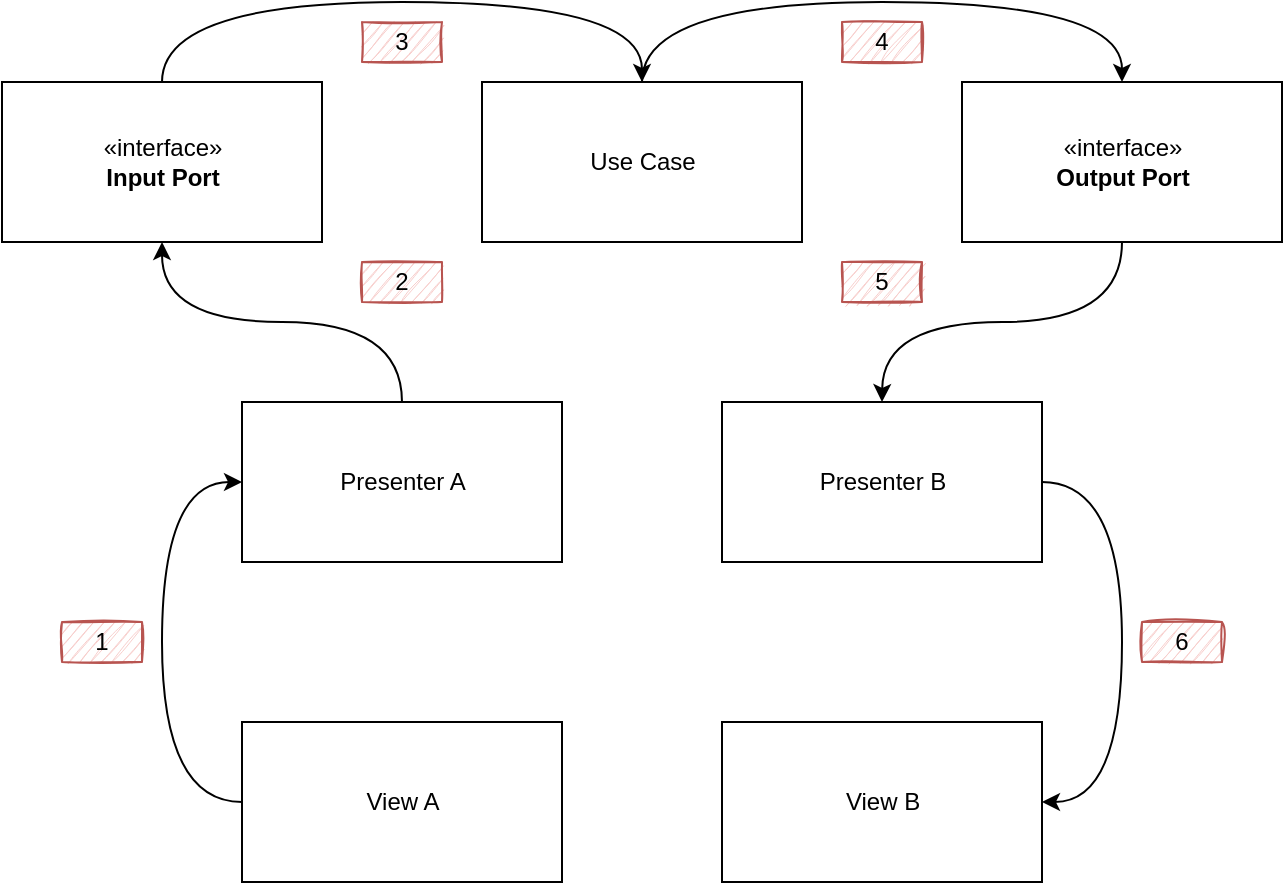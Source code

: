 <mxfile version="14.2.9" type="device"><diagram id="C5RBs43oDa-KdzZeNtuy" name="Page-1"><mxGraphModel dx="946" dy="564" grid="1" gridSize="10" guides="1" tooltips="1" connect="1" arrows="1" fold="1" page="1" pageScale="1" pageWidth="827" pageHeight="1169" math="0" shadow="0"><root><mxCell id="WIyWlLk6GJQsqaUBKTNV-0"/><mxCell id="WIyWlLk6GJQsqaUBKTNV-1" parent="WIyWlLk6GJQsqaUBKTNV-0"/><mxCell id="X7HkJh_s9fM2DifRitQ8-3" value="«interface»&lt;br&gt;&lt;b&gt;Input Port&lt;/b&gt;" style="html=1;" vertex="1" parent="WIyWlLk6GJQsqaUBKTNV-1"><mxGeometry x="40" y="80" width="160" height="80" as="geometry"/></mxCell><mxCell id="X7HkJh_s9fM2DifRitQ8-4" value="Use Case" style="html=1;" vertex="1" parent="WIyWlLk6GJQsqaUBKTNV-1"><mxGeometry x="280" y="80" width="160" height="80" as="geometry"/></mxCell><mxCell id="X7HkJh_s9fM2DifRitQ8-8" value="«interface»&lt;br&gt;&lt;b&gt;Output Port&lt;/b&gt;" style="html=1;" vertex="1" parent="WIyWlLk6GJQsqaUBKTNV-1"><mxGeometry x="520" y="80" width="160" height="80" as="geometry"/></mxCell><mxCell id="X7HkJh_s9fM2DifRitQ8-36" value="1" style="text;html=1;strokeColor=#b85450;align=center;verticalAlign=middle;whiteSpace=wrap;rounded=0;shadow=0;glass=0;sketch=1;fillColor=#f8cecc;" vertex="1" parent="WIyWlLk6GJQsqaUBKTNV-1"><mxGeometry x="70" y="350" width="40" height="20" as="geometry"/></mxCell><mxCell id="X7HkJh_s9fM2DifRitQ8-39" value="2" style="text;html=1;strokeColor=#b85450;fillColor=#f8cecc;align=center;verticalAlign=middle;whiteSpace=wrap;rounded=0;shadow=0;glass=0;sketch=1;" vertex="1" parent="WIyWlLk6GJQsqaUBKTNV-1"><mxGeometry x="220" y="170" width="40" height="20" as="geometry"/></mxCell><mxCell id="X7HkJh_s9fM2DifRitQ8-42" value="3" style="text;html=1;strokeColor=#b85450;fillColor=#f8cecc;align=center;verticalAlign=middle;whiteSpace=wrap;rounded=0;shadow=0;glass=0;sketch=1;" vertex="1" parent="WIyWlLk6GJQsqaUBKTNV-1"><mxGeometry x="220" y="50" width="40" height="20" as="geometry"/></mxCell><mxCell id="X7HkJh_s9fM2DifRitQ8-47" value="4" style="text;html=1;strokeColor=#b85450;fillColor=#f8cecc;align=center;verticalAlign=middle;whiteSpace=wrap;rounded=0;shadow=0;glass=0;sketch=1;" vertex="1" parent="WIyWlLk6GJQsqaUBKTNV-1"><mxGeometry x="460" y="50" width="40" height="20" as="geometry"/></mxCell><mxCell id="X7HkJh_s9fM2DifRitQ8-49" value="" style="endArrow=classic;html=1;entryX=0;entryY=0.5;entryDx=0;entryDy=0;exitX=0;exitY=0.5;exitDx=0;exitDy=0;edgeStyle=orthogonalEdgeStyle;curved=1;" edge="1" parent="WIyWlLk6GJQsqaUBKTNV-1"><mxGeometry width="50" height="50" relative="1" as="geometry"><mxPoint x="160" y="440" as="sourcePoint"/><mxPoint x="160" y="280" as="targetPoint"/><Array as="points"><mxPoint x="120" y="440"/><mxPoint x="120" y="280"/></Array></mxGeometry></mxCell><mxCell id="X7HkJh_s9fM2DifRitQ8-50" value="" style="endArrow=classic;html=1;exitX=0.5;exitY=0;exitDx=0;exitDy=0;entryX=0.5;entryY=1;entryDx=0;entryDy=0;edgeStyle=orthogonalEdgeStyle;curved=1;" edge="1" parent="WIyWlLk6GJQsqaUBKTNV-1" source="X7HkJh_s9fM2DifRitQ8-60" target="X7HkJh_s9fM2DifRitQ8-3"><mxGeometry width="50" height="50" relative="1" as="geometry"><mxPoint x="240" y="240" as="sourcePoint"/><mxPoint x="120" y="220" as="targetPoint"/></mxGeometry></mxCell><mxCell id="X7HkJh_s9fM2DifRitQ8-51" value="" style="endArrow=classic;html=1;exitX=0.5;exitY=0;exitDx=0;exitDy=0;entryX=0.5;entryY=0;entryDx=0;entryDy=0;edgeStyle=orthogonalEdgeStyle;curved=1;" edge="1" parent="WIyWlLk6GJQsqaUBKTNV-1" source="X7HkJh_s9fM2DifRitQ8-3" target="X7HkJh_s9fM2DifRitQ8-4"><mxGeometry width="50" height="50" relative="1" as="geometry"><mxPoint x="470" y="240" as="sourcePoint"/><mxPoint x="520" y="190" as="targetPoint"/><Array as="points"><mxPoint x="120" y="40"/><mxPoint x="360" y="40"/></Array></mxGeometry></mxCell><mxCell id="X7HkJh_s9fM2DifRitQ8-52" value="" style="endArrow=classic;html=1;exitX=0.5;exitY=0;exitDx=0;exitDy=0;entryX=0.5;entryY=0;entryDx=0;entryDy=0;edgeStyle=orthogonalEdgeStyle;curved=1;" edge="1" parent="WIyWlLk6GJQsqaUBKTNV-1" source="X7HkJh_s9fM2DifRitQ8-4" target="X7HkJh_s9fM2DifRitQ8-8"><mxGeometry width="50" height="50" relative="1" as="geometry"><mxPoint x="670" y="230" as="sourcePoint"/><mxPoint x="720" y="180" as="targetPoint"/><Array as="points"><mxPoint x="360" y="40"/><mxPoint x="600" y="40"/></Array></mxGeometry></mxCell><mxCell id="X7HkJh_s9fM2DifRitQ8-53" value="" style="endArrow=classic;html=1;exitX=0.5;exitY=1;exitDx=0;exitDy=0;entryX=0.5;entryY=0;entryDx=0;entryDy=0;edgeStyle=orthogonalEdgeStyle;curved=1;" edge="1" parent="WIyWlLk6GJQsqaUBKTNV-1" source="X7HkJh_s9fM2DifRitQ8-8"><mxGeometry width="50" height="50" relative="1" as="geometry"><mxPoint x="690" y="290" as="sourcePoint"/><mxPoint x="480" y="240" as="targetPoint"/></mxGeometry></mxCell><mxCell id="X7HkJh_s9fM2DifRitQ8-54" value="" style="endArrow=classic;html=1;exitX=1;exitY=0.5;exitDx=0;exitDy=0;entryX=1;entryY=0.5;entryDx=0;entryDy=0;edgeStyle=orthogonalEdgeStyle;curved=1;" edge="1" parent="WIyWlLk6GJQsqaUBKTNV-1"><mxGeometry width="50" height="50" relative="1" as="geometry"><mxPoint x="560" y="280" as="sourcePoint"/><mxPoint x="560" y="440" as="targetPoint"/><Array as="points"><mxPoint x="600" y="280"/><mxPoint x="600" y="440"/></Array></mxGeometry></mxCell><mxCell id="X7HkJh_s9fM2DifRitQ8-56" value="5" style="text;html=1;strokeColor=#b85450;fillColor=#f8cecc;align=center;verticalAlign=middle;whiteSpace=wrap;rounded=0;shadow=0;glass=0;sketch=1;" vertex="1" parent="WIyWlLk6GJQsqaUBKTNV-1"><mxGeometry x="460" y="170" width="40" height="20" as="geometry"/></mxCell><mxCell id="X7HkJh_s9fM2DifRitQ8-57" value="6" style="text;html=1;strokeColor=#b85450;fillColor=#f8cecc;align=center;verticalAlign=middle;whiteSpace=wrap;rounded=0;shadow=0;glass=0;sketch=1;" vertex="1" parent="WIyWlLk6GJQsqaUBKTNV-1"><mxGeometry x="610" y="350" width="40" height="20" as="geometry"/></mxCell><mxCell id="X7HkJh_s9fM2DifRitQ8-60" value="Presenter A" style="html=1;rounded=0;shadow=0;glass=0;sketch=0;" vertex="1" parent="WIyWlLk6GJQsqaUBKTNV-1"><mxGeometry x="160" y="240" width="160" height="80" as="geometry"/></mxCell><mxCell id="X7HkJh_s9fM2DifRitQ8-62" value="View A" style="html=1;rounded=0;shadow=0;glass=0;sketch=0;strokeColor=#000000;fillColor=#ffffff;" vertex="1" parent="WIyWlLk6GJQsqaUBKTNV-1"><mxGeometry x="160" y="400" width="160" height="80" as="geometry"/></mxCell><mxCell id="X7HkJh_s9fM2DifRitQ8-63" value="Presenter B" style="html=1;rounded=0;shadow=0;glass=0;sketch=0;strokeColor=#000000;fillColor=#ffffff;" vertex="1" parent="WIyWlLk6GJQsqaUBKTNV-1"><mxGeometry x="400" y="240" width="160" height="80" as="geometry"/></mxCell><mxCell id="X7HkJh_s9fM2DifRitQ8-65" value="View B" style="html=1;rounded=0;shadow=0;glass=0;sketch=0;strokeColor=#000000;fillColor=#ffffff;" vertex="1" parent="WIyWlLk6GJQsqaUBKTNV-1"><mxGeometry x="400" y="400" width="160" height="80" as="geometry"/></mxCell></root></mxGraphModel></diagram></mxfile>